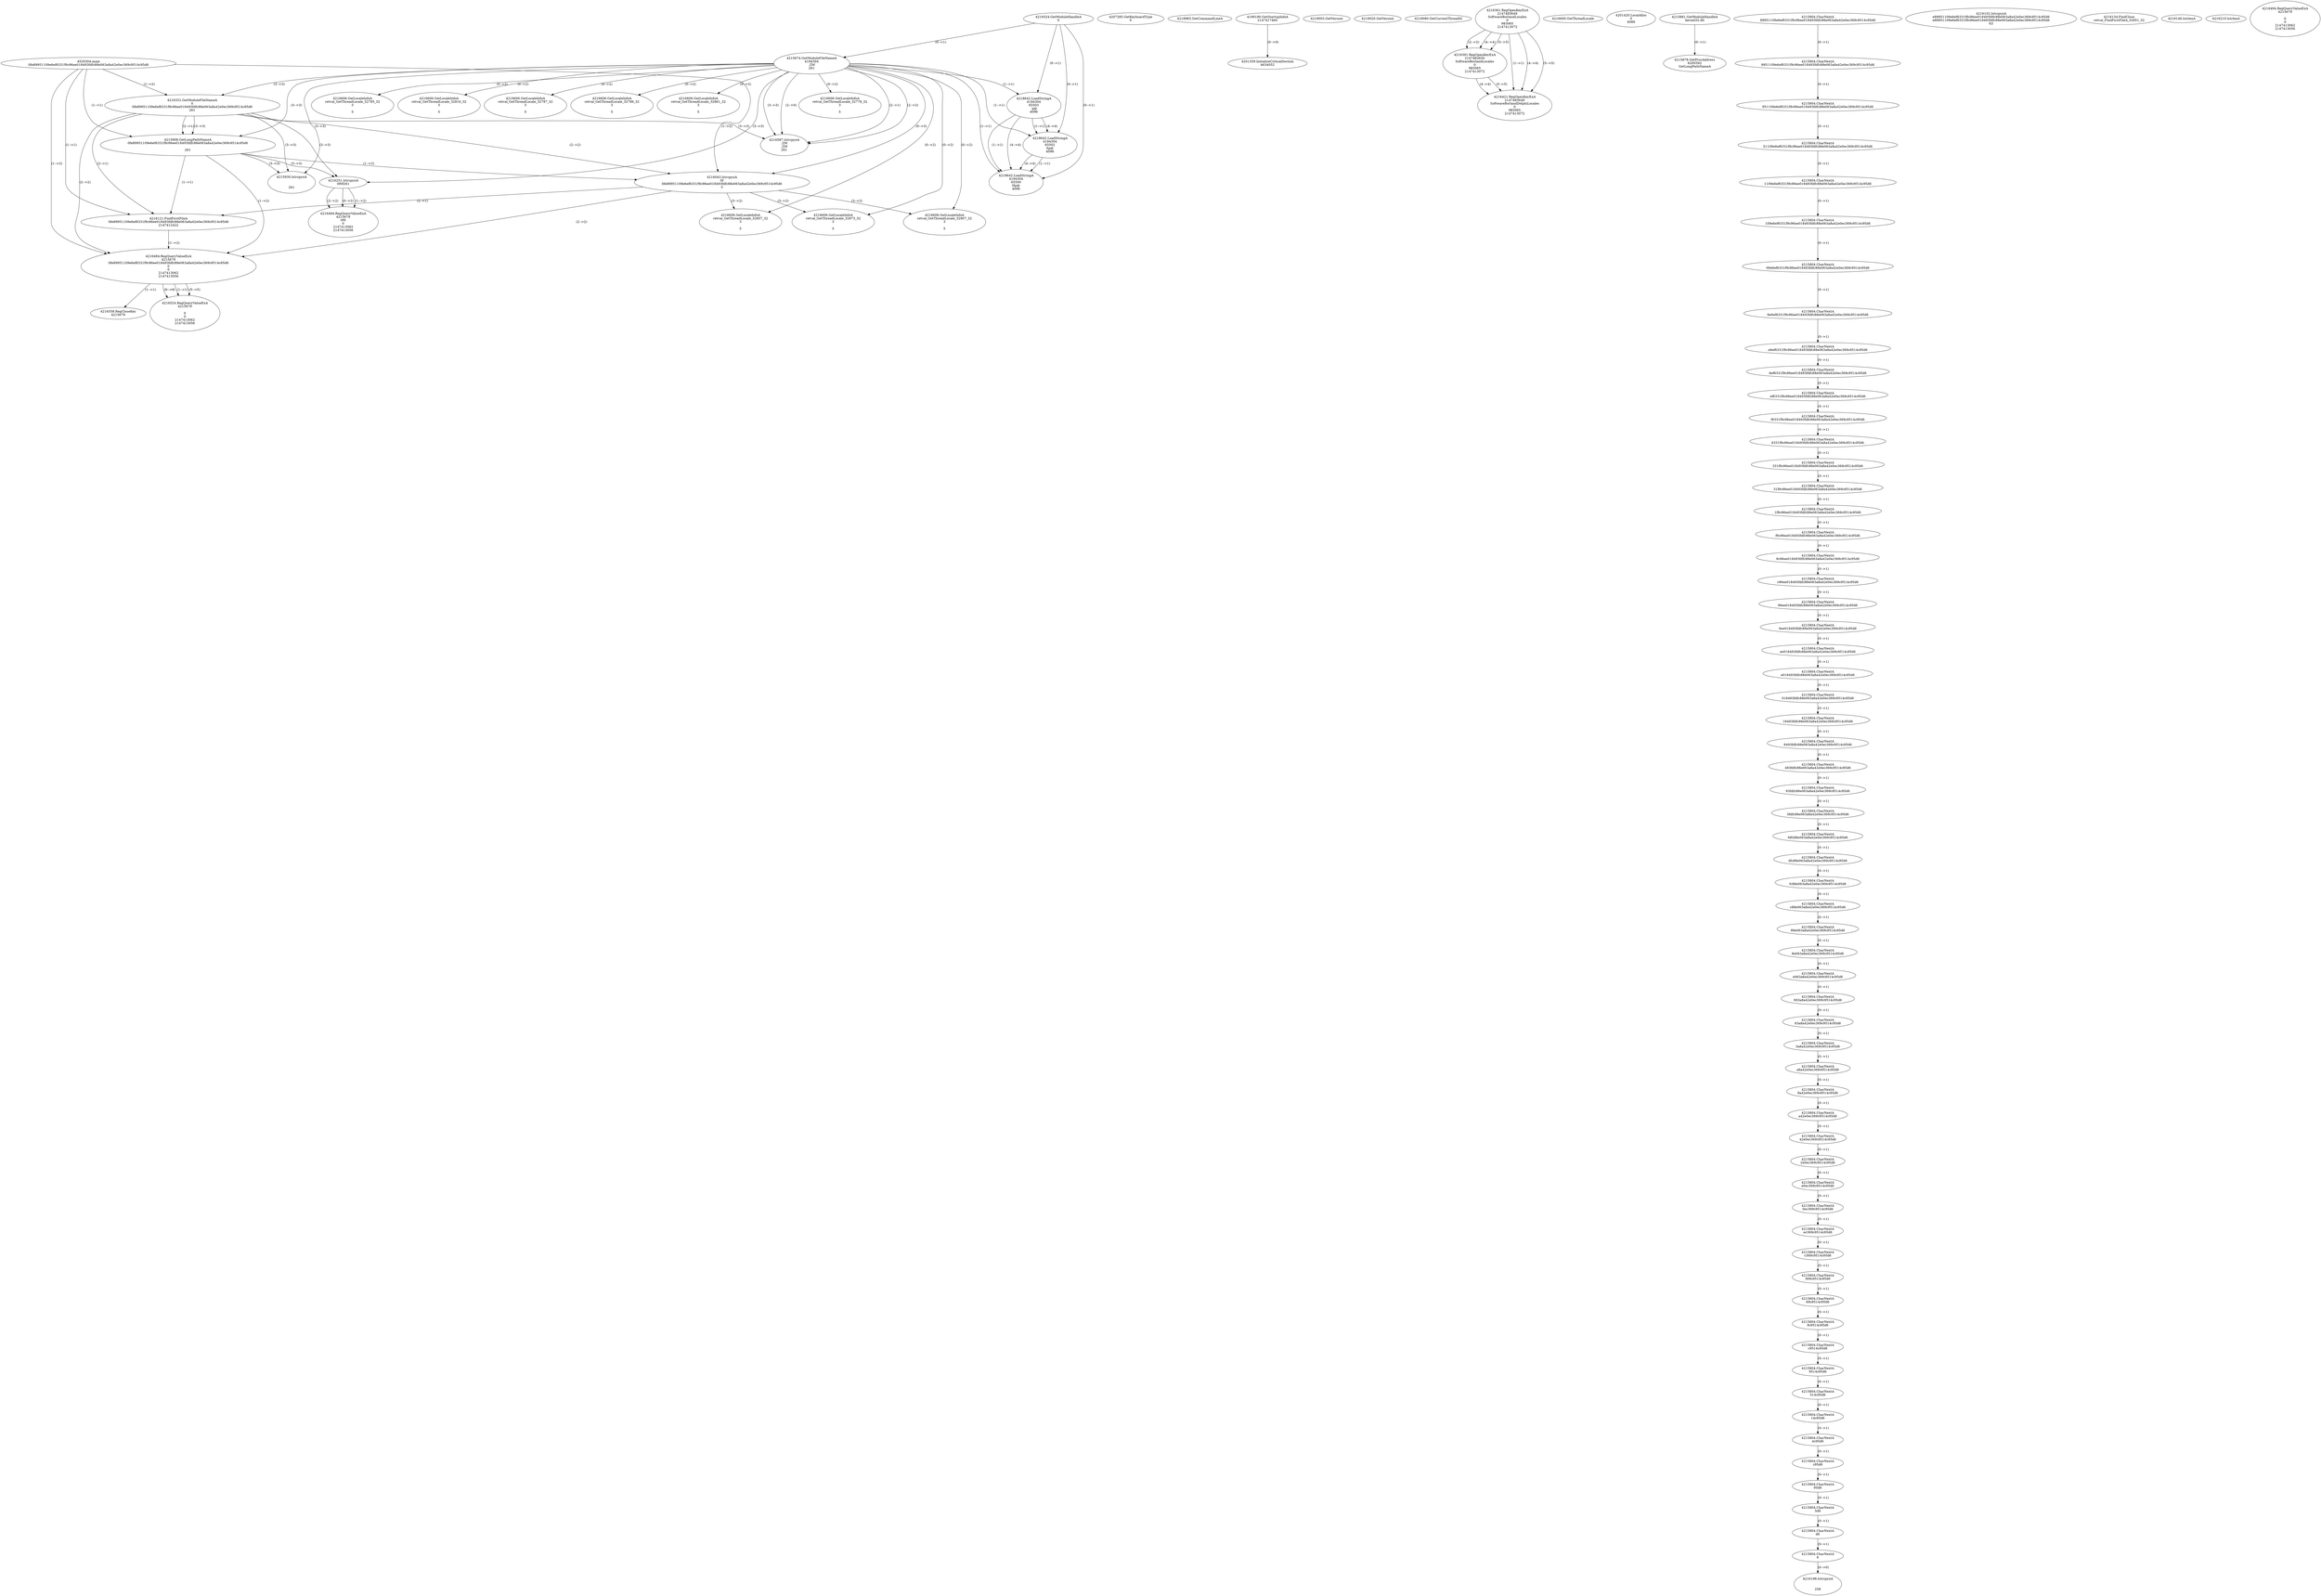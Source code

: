 // Global SCDG with merge call
digraph {
	0 [label="4520304.main
0fe89951109e6ef6331f9c96ee018493fdfc88e063a8a42e0ec369c9514c95d6"]
	1 [label="4219324.GetModuleHandleA
0"]
	2 [label="4207285.GetKeyboardType
0"]
	3 [label="4218983.GetCommandLineA
"]
	4 [label="4199190.GetStartupInfoA
2147417460"]
	5 [label="4219003.GetVersion
"]
	6 [label="4219020.GetVersion
"]
	7 [label="4219080.GetCurrentThreadId
"]
	8 [label="4215674.GetModuleFileNameA
4194304
.ZM
261"]
	1 -> 8 [label="(0-->1)"]
	9 [label="4216331.GetModuleFileNameA
0
0fe89951109e6ef6331f9c96ee018493fdfc88e063a8a42e0ec369c9514c95d6
261"]
	0 -> 9 [label="(1-->2)"]
	8 -> 9 [label="(3-->3)"]
	10 [label="4216361.RegOpenKeyExA
2147483649
Software\Borland\Locales
0
983065
2147413072"]
	11 [label="4216391.RegOpenKeyExA
2147483650
Software\Borland\Locales
0
983065
2147413072"]
	10 -> 11 [label="(2-->2)"]
	10 -> 11 [label="(4-->4)"]
	10 -> 11 [label="(5-->5)"]
	12 [label="4216421.RegOpenKeyExA
2147483649
Software\Borland\Delphi\Locales
0
983065
2147413072"]
	10 -> 12 [label="(1-->1)"]
	10 -> 12 [label="(4-->4)"]
	11 -> 12 [label="(4-->4)"]
	10 -> 12 [label="(5-->5)"]
	11 -> 12 [label="(5-->5)"]
	13 [label="4216587.lstrcpynA
.ZM
.ZM
261"]
	8 -> 13 [label="(2-->1)"]
	8 -> 13 [label="(2-->2)"]
	8 -> 13 [label="(3-->3)"]
	9 -> 13 [label="(3-->3)"]
	8 -> 13 [label="(2-->0)"]
	14 [label="4216600.GetThreadLocale
"]
	15 [label="4216606.GetLocaleInfoA
retval_GetThreadLocale_32778_32
3

5"]
	8 -> 15 [label="(0-->2)"]
	16 [label="4218642.LoadStringA
4194304
65503
`p@
4096"]
	1 -> 16 [label="(0-->1)"]
	8 -> 16 [label="(1-->1)"]
	17 [label="4201359.InitializeCriticalSection
4634052"]
	4 -> 17 [label="(0-->0)"]
	18 [label="4201420.LocalAlloc
0
4088"]
	19 [label="4215861.GetModuleHandleA
kernel32.dll"]
	20 [label="4215878.GetProcAddress
6295592
GetLongPathNameA"]
	19 -> 20 [label="(0-->1)"]
	21 [label="4215908.GetLongPathNameA
0fe89951109e6ef6331f9c96ee018493fdfc88e063a8a42e0ec369c9514c95d6

261"]
	0 -> 21 [label="(1-->1)"]
	9 -> 21 [label="(2-->1)"]
	8 -> 21 [label="(3-->3)"]
	9 -> 21 [label="(3-->3)"]
	22 [label="4216043.lstrcpynA
0f
0fe89951109e6ef6331f9c96ee018493fdfc88e063a8a42e0ec369c9514c95d6
3"]
	0 -> 22 [label="(1-->2)"]
	9 -> 22 [label="(2-->2)"]
	21 -> 22 [label="(1-->2)"]
	8 -> 22 [label="(0-->3)"]
	23 [label="4215804.CharNextA
89951109e6ef6331f9c96ee018493fdfc88e063a8a42e0ec369c9514c95d6"]
	24 [label="4215804.CharNextA
9951109e6ef6331f9c96ee018493fdfc88e063a8a42e0ec369c9514c95d6"]
	23 -> 24 [label="(0-->1)"]
	25 [label="4215804.CharNextA
951109e6ef6331f9c96ee018493fdfc88e063a8a42e0ec369c9514c95d6"]
	24 -> 25 [label="(0-->1)"]
	26 [label="4215804.CharNextA
51109e6ef6331f9c96ee018493fdfc88e063a8a42e0ec369c9514c95d6"]
	25 -> 26 [label="(0-->1)"]
	27 [label="4215804.CharNextA
1109e6ef6331f9c96ee018493fdfc88e063a8a42e0ec369c9514c95d6"]
	26 -> 27 [label="(0-->1)"]
	28 [label="4215804.CharNextA
109e6ef6331f9c96ee018493fdfc88e063a8a42e0ec369c9514c95d6"]
	27 -> 28 [label="(0-->1)"]
	29 [label="4215804.CharNextA
09e6ef6331f9c96ee018493fdfc88e063a8a42e0ec369c9514c95d6"]
	28 -> 29 [label="(0-->1)"]
	30 [label="4215804.CharNextA
9e6ef6331f9c96ee018493fdfc88e063a8a42e0ec369c9514c95d6"]
	29 -> 30 [label="(0-->1)"]
	31 [label="4215804.CharNextA
e6ef6331f9c96ee018493fdfc88e063a8a42e0ec369c9514c95d6"]
	30 -> 31 [label="(0-->1)"]
	32 [label="4215804.CharNextA
6ef6331f9c96ee018493fdfc88e063a8a42e0ec369c9514c95d6"]
	31 -> 32 [label="(0-->1)"]
	33 [label="4215804.CharNextA
ef6331f9c96ee018493fdfc88e063a8a42e0ec369c9514c95d6"]
	32 -> 33 [label="(0-->1)"]
	34 [label="4215804.CharNextA
f6331f9c96ee018493fdfc88e063a8a42e0ec369c9514c95d6"]
	33 -> 34 [label="(0-->1)"]
	35 [label="4215804.CharNextA
6331f9c96ee018493fdfc88e063a8a42e0ec369c9514c95d6"]
	34 -> 35 [label="(0-->1)"]
	36 [label="4215804.CharNextA
331f9c96ee018493fdfc88e063a8a42e0ec369c9514c95d6"]
	35 -> 36 [label="(0-->1)"]
	37 [label="4215804.CharNextA
31f9c96ee018493fdfc88e063a8a42e0ec369c9514c95d6"]
	36 -> 37 [label="(0-->1)"]
	38 [label="4215804.CharNextA
1f9c96ee018493fdfc88e063a8a42e0ec369c9514c95d6"]
	37 -> 38 [label="(0-->1)"]
	39 [label="4215804.CharNextA
f9c96ee018493fdfc88e063a8a42e0ec369c9514c95d6"]
	38 -> 39 [label="(0-->1)"]
	40 [label="4215804.CharNextA
9c96ee018493fdfc88e063a8a42e0ec369c9514c95d6"]
	39 -> 40 [label="(0-->1)"]
	41 [label="4215804.CharNextA
c96ee018493fdfc88e063a8a42e0ec369c9514c95d6"]
	40 -> 41 [label="(0-->1)"]
	42 [label="4215804.CharNextA
96ee018493fdfc88e063a8a42e0ec369c9514c95d6"]
	41 -> 42 [label="(0-->1)"]
	43 [label="4215804.CharNextA
6ee018493fdfc88e063a8a42e0ec369c9514c95d6"]
	42 -> 43 [label="(0-->1)"]
	44 [label="4215804.CharNextA
ee018493fdfc88e063a8a42e0ec369c9514c95d6"]
	43 -> 44 [label="(0-->1)"]
	45 [label="4215804.CharNextA
e018493fdfc88e063a8a42e0ec369c9514c95d6"]
	44 -> 45 [label="(0-->1)"]
	46 [label="4215804.CharNextA
018493fdfc88e063a8a42e0ec369c9514c95d6"]
	45 -> 46 [label="(0-->1)"]
	47 [label="4215804.CharNextA
18493fdfc88e063a8a42e0ec369c9514c95d6"]
	46 -> 47 [label="(0-->1)"]
	48 [label="4215804.CharNextA
8493fdfc88e063a8a42e0ec369c9514c95d6"]
	47 -> 48 [label="(0-->1)"]
	49 [label="4215804.CharNextA
493fdfc88e063a8a42e0ec369c9514c95d6"]
	48 -> 49 [label="(0-->1)"]
	50 [label="4215804.CharNextA
93fdfc88e063a8a42e0ec369c9514c95d6"]
	49 -> 50 [label="(0-->1)"]
	51 [label="4215804.CharNextA
3fdfc88e063a8a42e0ec369c9514c95d6"]
	50 -> 51 [label="(0-->1)"]
	52 [label="4215804.CharNextA
fdfc88e063a8a42e0ec369c9514c95d6"]
	51 -> 52 [label="(0-->1)"]
	53 [label="4215804.CharNextA
dfc88e063a8a42e0ec369c9514c95d6"]
	52 -> 53 [label="(0-->1)"]
	54 [label="4215804.CharNextA
fc88e063a8a42e0ec369c9514c95d6"]
	53 -> 54 [label="(0-->1)"]
	55 [label="4215804.CharNextA
c88e063a8a42e0ec369c9514c95d6"]
	54 -> 55 [label="(0-->1)"]
	56 [label="4215804.CharNextA
88e063a8a42e0ec369c9514c95d6"]
	55 -> 56 [label="(0-->1)"]
	57 [label="4215804.CharNextA
8e063a8a42e0ec369c9514c95d6"]
	56 -> 57 [label="(0-->1)"]
	58 [label="4215804.CharNextA
e063a8a42e0ec369c9514c95d6"]
	57 -> 58 [label="(0-->1)"]
	59 [label="4215804.CharNextA
063a8a42e0ec369c9514c95d6"]
	58 -> 59 [label="(0-->1)"]
	60 [label="4215804.CharNextA
63a8a42e0ec369c9514c95d6"]
	59 -> 60 [label="(0-->1)"]
	61 [label="4215804.CharNextA
3a8a42e0ec369c9514c95d6"]
	60 -> 61 [label="(0-->1)"]
	62 [label="4215804.CharNextA
a8a42e0ec369c9514c95d6"]
	61 -> 62 [label="(0-->1)"]
	63 [label="4215804.CharNextA
8a42e0ec369c9514c95d6"]
	62 -> 63 [label="(0-->1)"]
	64 [label="4215804.CharNextA
a42e0ec369c9514c95d6"]
	63 -> 64 [label="(0-->1)"]
	65 [label="4215804.CharNextA
42e0ec369c9514c95d6"]
	64 -> 65 [label="(0-->1)"]
	66 [label="4215804.CharNextA
2e0ec369c9514c95d6"]
	65 -> 66 [label="(0-->1)"]
	67 [label="4215804.CharNextA
e0ec369c9514c95d6"]
	66 -> 67 [label="(0-->1)"]
	68 [label="4215804.CharNextA
0ec369c9514c95d6"]
	67 -> 68 [label="(0-->1)"]
	69 [label="4215804.CharNextA
ec369c9514c95d6"]
	68 -> 69 [label="(0-->1)"]
	70 [label="4215804.CharNextA
c369c9514c95d6"]
	69 -> 70 [label="(0-->1)"]
	71 [label="4215804.CharNextA
369c9514c95d6"]
	70 -> 71 [label="(0-->1)"]
	72 [label="4215804.CharNextA
69c9514c95d6"]
	71 -> 72 [label="(0-->1)"]
	73 [label="4215804.CharNextA
9c9514c95d6"]
	72 -> 73 [label="(0-->1)"]
	74 [label="4215804.CharNextA
c9514c95d6"]
	73 -> 74 [label="(0-->1)"]
	75 [label="4215804.CharNextA
9514c95d6"]
	74 -> 75 [label="(0-->1)"]
	76 [label="4215804.CharNextA
514c95d6"]
	75 -> 76 [label="(0-->1)"]
	77 [label="4215804.CharNextA
14c95d6"]
	76 -> 77 [label="(0-->1)"]
	78 [label="4215804.CharNextA
4c95d6"]
	77 -> 78 [label="(0-->1)"]
	79 [label="4215804.CharNextA
c95d6"]
	78 -> 79 [label="(0-->1)"]
	80 [label="4215804.CharNextA
95d6"]
	79 -> 80 [label="(0-->1)"]
	81 [label="4215804.CharNextA
5d6"]
	80 -> 81 [label="(0-->1)"]
	82 [label="4215804.CharNextA
d6"]
	81 -> 82 [label="(0-->1)"]
	83 [label="4215804.CharNextA
6"]
	82 -> 83 [label="(0-->1)"]
	84 [label="4216102.lstrcpynA
e89951109e6ef6331f9c96ee018493fdfc88e063a8a42e0ec369c9514c95d6
e89951109e6ef6331f9c96ee018493fdfc88e063a8a42e0ec369c9514c95d6
63"]
	85 [label="4216121.FindFirstFileA
0fe89951109e6ef6331f9c96ee018493fdfc88e063a8a42e0ec369c9514c95d6
2147412422"]
	0 -> 85 [label="(1-->1)"]
	9 -> 85 [label="(2-->1)"]
	21 -> 85 [label="(1-->1)"]
	22 -> 85 [label="(2-->1)"]
	86 [label="4216494.RegQueryValueExA
4215679
0fe89951109e6ef6331f9c96ee018493fdfc88e063a8a42e0ec369c9514c95d6
0
0
2147413062
2147413056"]
	0 -> 86 [label="(1-->2)"]
	9 -> 86 [label="(2-->2)"]
	21 -> 86 [label="(1-->2)"]
	22 -> 86 [label="(2-->2)"]
	85 -> 86 [label="(1-->2)"]
	87 [label="4216558.RegCloseKey
4215679"]
	86 -> 87 [label="(1-->1)"]
	88 [label="4216606.GetLocaleInfoA
retval_GetThreadLocale_32857_32
3

5"]
	8 -> 88 [label="(0-->2)"]
	22 -> 88 [label="(3-->2)"]
	89 [label="4218642.LoadStringA
4194304
65502
Xp@
4096"]
	1 -> 89 [label="(0-->1)"]
	8 -> 89 [label="(1-->1)"]
	16 -> 89 [label="(1-->1)"]
	16 -> 89 [label="(4-->4)"]
	90 [label="4216524.RegQueryValueExA
4215679

0
0
2147413062
2147413056"]
	86 -> 90 [label="(1-->1)"]
	86 -> 90 [label="(5-->5)"]
	86 -> 90 [label="(6-->6)"]
	91 [label="4216606.GetLocaleInfoA
retval_GetThreadLocale_32873_32
3

5"]
	8 -> 91 [label="(0-->2)"]
	22 -> 91 [label="(3-->2)"]
	92 [label="4218642.LoadStringA
4194304
65500
Hp@
4096"]
	1 -> 92 [label="(0-->1)"]
	8 -> 92 [label="(1-->1)"]
	16 -> 92 [label="(1-->1)"]
	89 -> 92 [label="(1-->1)"]
	16 -> 92 [label="(4-->4)"]
	89 -> 92 [label="(4-->4)"]
	93 [label="4216134.FindClose
retval_FindFirstFileA_32851_32"]
	94 [label="4216146.lstrlenA
"]
	95 [label="4216198.lstrcpynA


258"]
	83 -> 95 [label="(0-->0)"]
	96 [label="4216210.lstrlenA
"]
	97 [label="4216251.lstrcpynA
0f\
0f\
261"]
	8 -> 97 [label="(3-->3)"]
	9 -> 97 [label="(3-->3)"]
	21 -> 97 [label="(3-->3)"]
	98 [label="4216494.RegQueryValueExA
4215679
0f\
0
0
2147413062
2147413056"]
	97 -> 98 [label="(1-->2)"]
	97 -> 98 [label="(2-->2)"]
	97 -> 98 [label="(0-->2)"]
	99 [label="4216606.GetLocaleInfoA
retval_GetThreadLocale_32907_32
3

5"]
	8 -> 99 [label="(0-->2)"]
	22 -> 99 [label="(3-->2)"]
	100 [label="4215930.lstrcpynA


261"]
	8 -> 100 [label="(3-->3)"]
	9 -> 100 [label="(3-->3)"]
	21 -> 100 [label="(3-->3)"]
	101 [label="4216494.RegQueryValueExA
4215679

0
0
2147413062
2147413056"]
	102 [label="4216606.GetLocaleInfoA
retval_GetThreadLocale_32795_32
3

5"]
	8 -> 102 [label="(0-->2)"]
	103 [label="4216606.GetLocaleInfoA
retval_GetThreadLocale_32816_32
3

5"]
	8 -> 103 [label="(0-->2)"]
	104 [label="4216606.GetLocaleInfoA
retval_GetThreadLocale_32787_32
3

5"]
	8 -> 104 [label="(0-->2)"]
	105 [label="4216606.GetLocaleInfoA
retval_GetThreadLocale_32786_32
3

5"]
	8 -> 105 [label="(0-->2)"]
	106 [label="4216606.GetLocaleInfoA
retval_GetThreadLocale_32861_32
3

5"]
	8 -> 106 [label="(0-->2)"]
}
